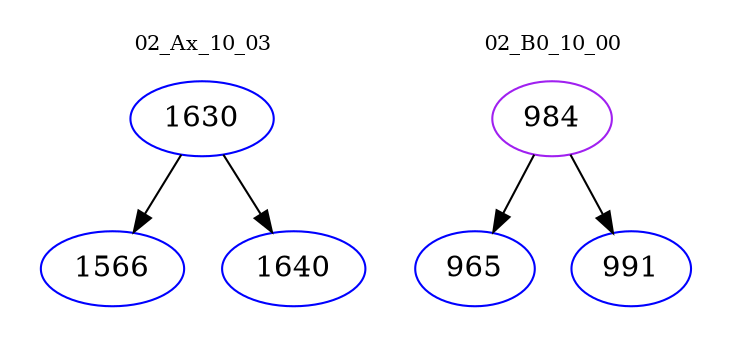 digraph{
subgraph cluster_0 {
color = white
label = "02_Ax_10_03";
fontsize=10;
T0_1630 [label="1630", color="blue"]
T0_1630 -> T0_1566 [color="black"]
T0_1566 [label="1566", color="blue"]
T0_1630 -> T0_1640 [color="black"]
T0_1640 [label="1640", color="blue"]
}
subgraph cluster_1 {
color = white
label = "02_B0_10_00";
fontsize=10;
T1_984 [label="984", color="purple"]
T1_984 -> T1_965 [color="black"]
T1_965 [label="965", color="blue"]
T1_984 -> T1_991 [color="black"]
T1_991 [label="991", color="blue"]
}
}
